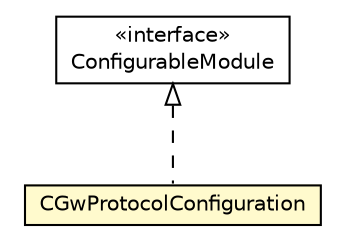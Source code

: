 #!/usr/local/bin/dot
#
# Class diagram 
# Generated by UMLGraph version R5_6-24-gf6e263 (http://www.umlgraph.org/)
#

digraph G {
	edge [fontname="Helvetica",fontsize=10,labelfontname="Helvetica",labelfontsize=10];
	node [fontname="Helvetica",fontsize=10,shape=plaintext];
	nodesep=0.25;
	ranksep=0.5;
	// org.universAAL.lddi.abstraction.config.protocol.CGwProtocolConfiguration
	c110310 [label=<<table title="org.universAAL.lddi.abstraction.config.protocol.CGwProtocolConfiguration" border="0" cellborder="1" cellspacing="0" cellpadding="2" port="p" bgcolor="lemonChiffon" href="./CGwProtocolConfiguration.html">
		<tr><td><table border="0" cellspacing="0" cellpadding="1">
<tr><td align="center" balign="center"> CGwProtocolConfiguration </td></tr>
		</table></td></tr>
		</table>>, URL="./CGwProtocolConfiguration.html", fontname="Helvetica", fontcolor="black", fontsize=10.0];
	//org.universAAL.lddi.abstraction.config.protocol.CGwProtocolConfiguration implements org.universAAL.middleware.interfaces.configuration.ConfigurableModule
	c110542:p -> c110310:p [dir=back,arrowtail=empty,style=dashed];
	// org.universAAL.middleware.interfaces.configuration.ConfigurableModule
	c110542 [label=<<table title="org.universAAL.middleware.interfaces.configuration.ConfigurableModule" border="0" cellborder="1" cellspacing="0" cellpadding="2" port="p" href="http://java.sun.com/j2se/1.4.2/docs/api/org/universAAL/middleware/interfaces/configuration/ConfigurableModule.html">
		<tr><td><table border="0" cellspacing="0" cellpadding="1">
<tr><td align="center" balign="center"> &#171;interface&#187; </td></tr>
<tr><td align="center" balign="center"> ConfigurableModule </td></tr>
		</table></td></tr>
		</table>>, URL="http://java.sun.com/j2se/1.4.2/docs/api/org/universAAL/middleware/interfaces/configuration/ConfigurableModule.html", fontname="Helvetica", fontcolor="black", fontsize=10.0];
}

